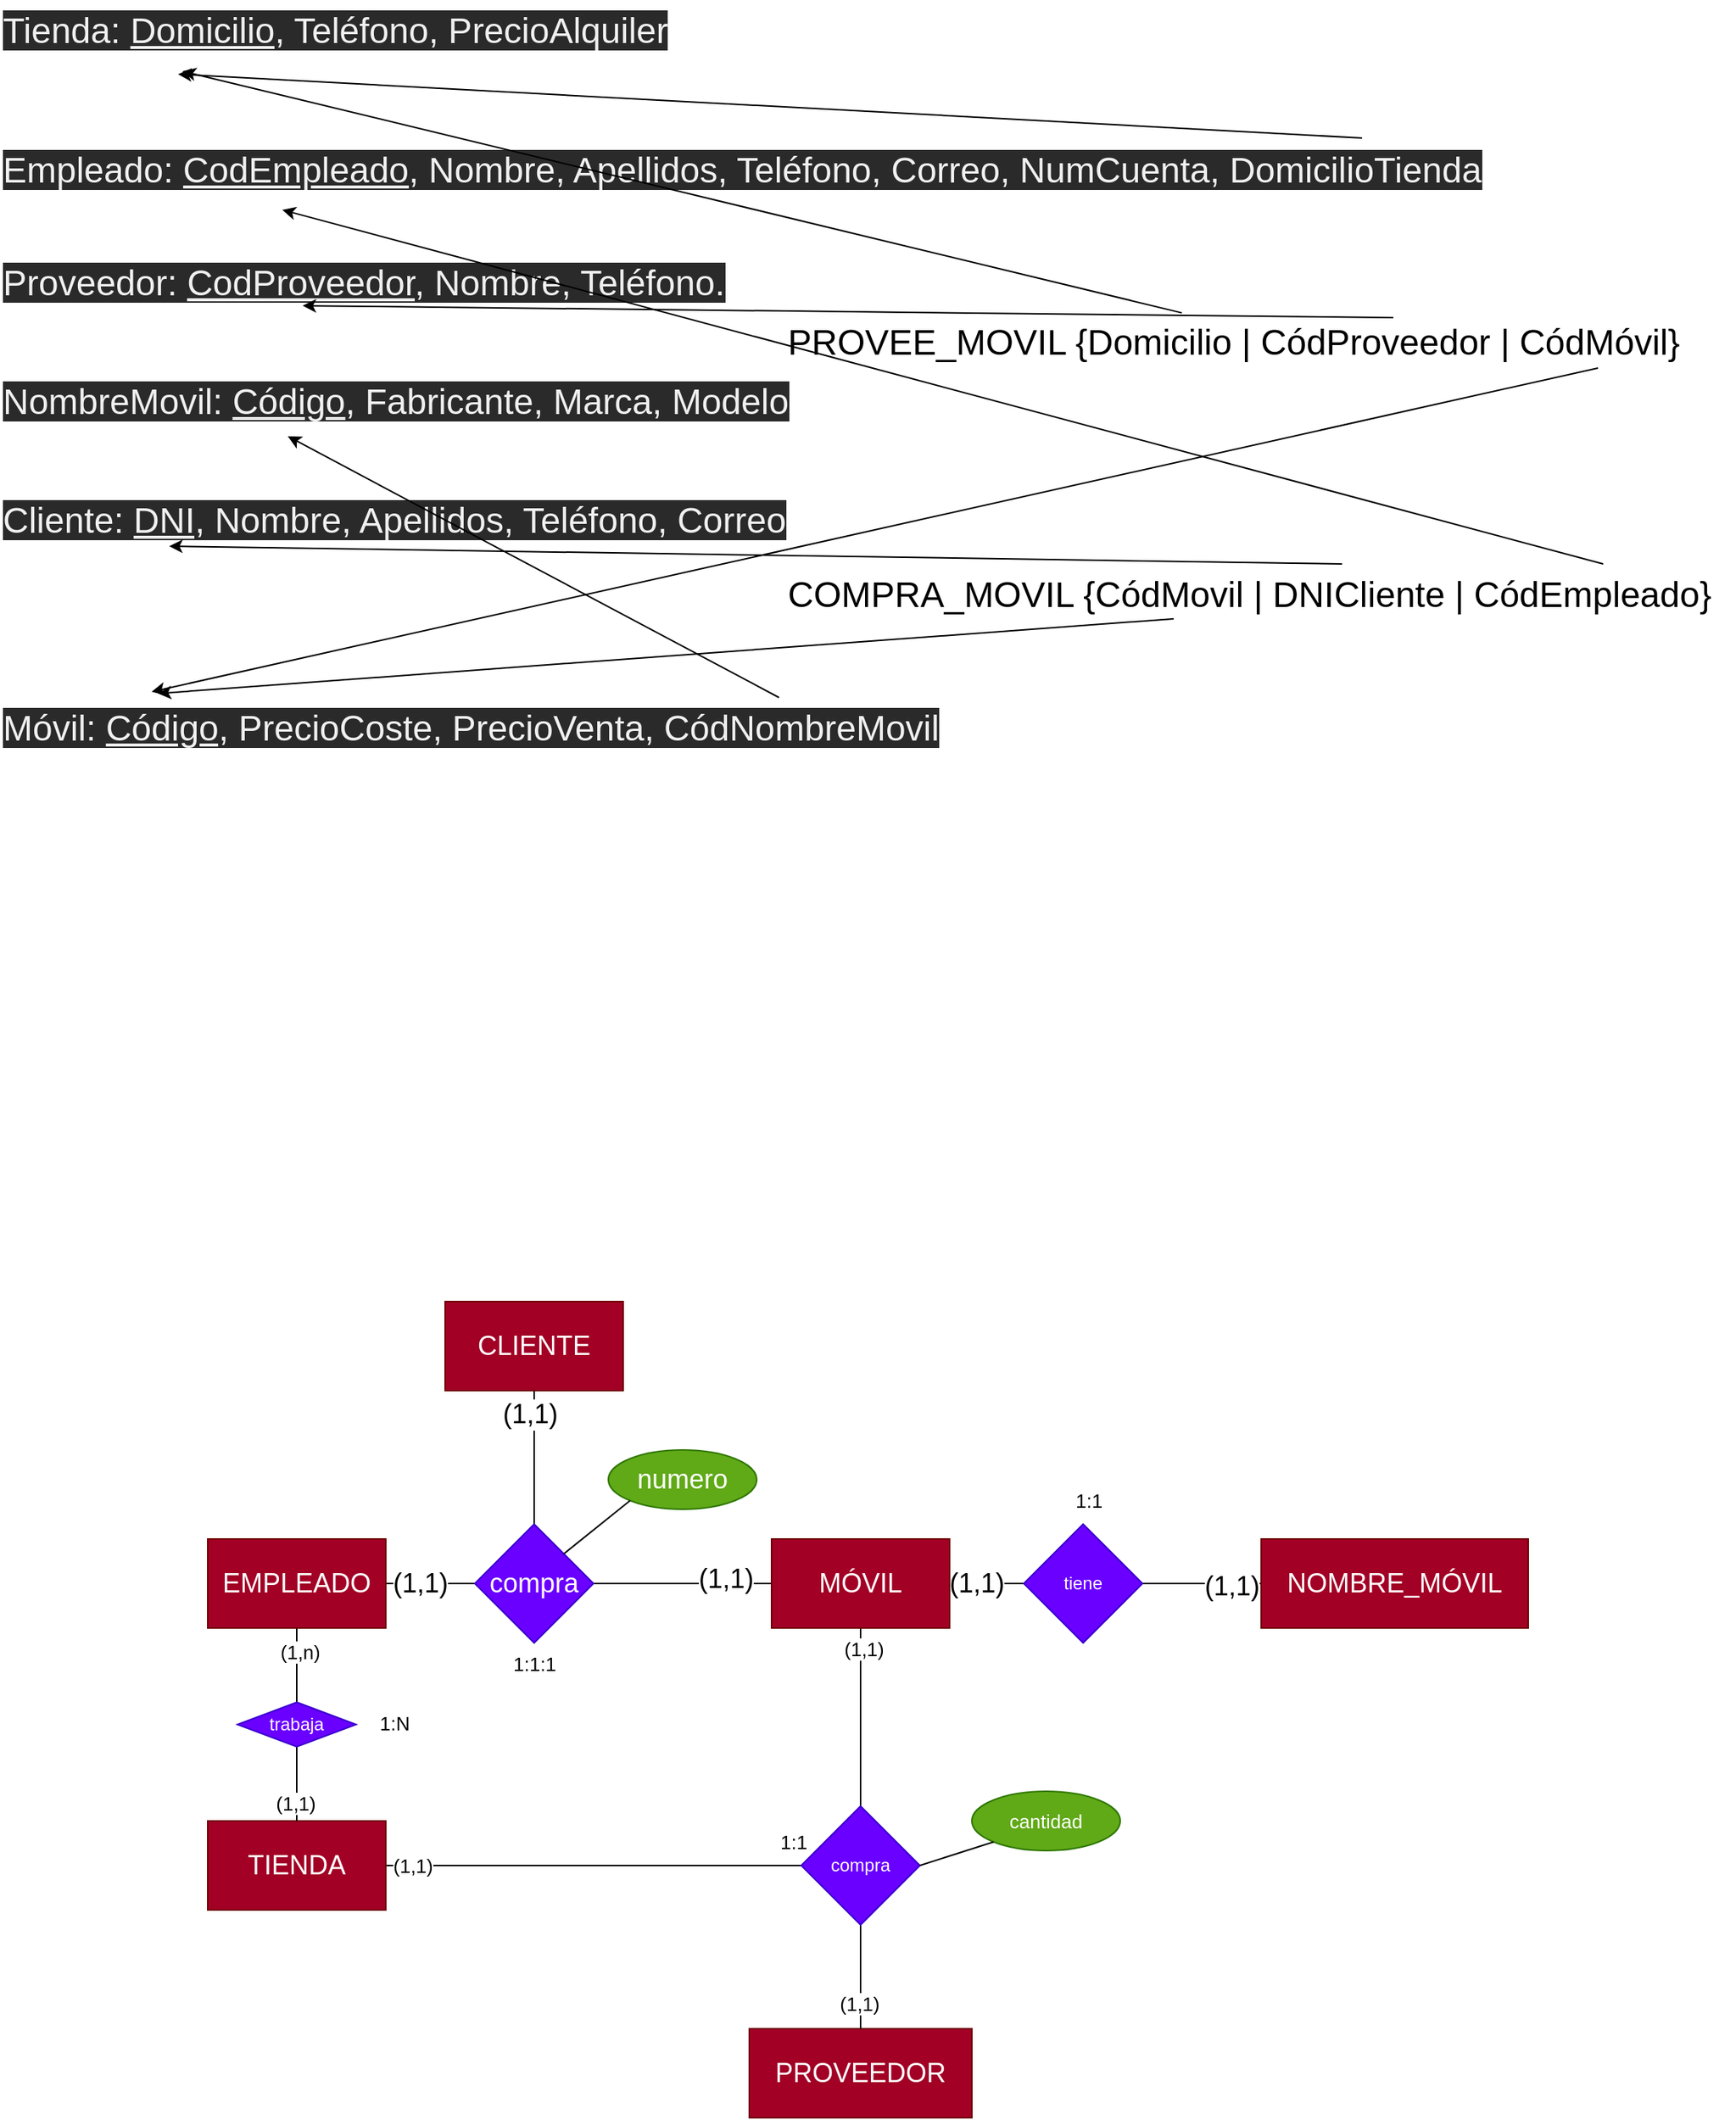 <mxfile version="20.5.1" type="github">
  <diagram id="R2lEEEUBdFMjLlhIrx00" name="Page-1">
    <mxGraphModel dx="1736" dy="1747" grid="1" gridSize="10" guides="1" tooltips="1" connect="1" arrows="0" fold="1" page="1" pageScale="1" pageWidth="1169" pageHeight="827" math="0" shadow="0" extFonts="Permanent Marker^https://fonts.googleapis.com/css?family=Permanent+Marker">
      <root>
        <mxCell id="0" />
        <mxCell id="1" parent="0" />
        <mxCell id="H4ovYLmENnHMqPd44oOz-23" value="" style="edgeStyle=none;rounded=0;orthogonalLoop=1;jettySize=auto;html=1;fontSize=18;endArrow=none;endFill=0;" parent="1" source="H4ovYLmENnHMqPd44oOz-1" target="H4ovYLmENnHMqPd44oOz-20" edge="1">
          <mxGeometry relative="1" as="geometry" />
        </mxCell>
        <mxCell id="H4ovYLmENnHMqPd44oOz-28" value="(1,1)" style="edgeLabel;html=1;align=center;verticalAlign=middle;resizable=0;points=[];fontSize=18;" parent="H4ovYLmENnHMqPd44oOz-23" connectable="0" vertex="1">
          <mxGeometry x="-0.256" relative="1" as="geometry">
            <mxPoint as="offset" />
          </mxGeometry>
        </mxCell>
        <mxCell id="H4ovYLmENnHMqPd44oOz-38" value="" style="edgeStyle=none;rounded=0;orthogonalLoop=1;jettySize=auto;html=1;fontSize=13;endArrow=none;endFill=0;" parent="1" source="H4ovYLmENnHMqPd44oOz-1" target="H4ovYLmENnHMqPd44oOz-37" edge="1">
          <mxGeometry relative="1" as="geometry" />
        </mxCell>
        <mxCell id="H4ovYLmENnHMqPd44oOz-40" value="(1,n)" style="edgeLabel;html=1;align=center;verticalAlign=middle;resizable=0;points=[];fontSize=13;" parent="H4ovYLmENnHMqPd44oOz-38" connectable="0" vertex="1">
          <mxGeometry x="-0.36" y="2" relative="1" as="geometry">
            <mxPoint as="offset" />
          </mxGeometry>
        </mxCell>
        <mxCell id="H4ovYLmENnHMqPd44oOz-1" value="&lt;font style=&quot;font-size: 18px;&quot;&gt;EMPLEADO&lt;/font&gt;" style="whiteSpace=wrap;html=1;align=center;fillColor=#a20025;fontColor=#ffffff;strokeColor=#6F0000;" parent="1" vertex="1">
          <mxGeometry x="140" y="437" width="120" height="60" as="geometry" />
        </mxCell>
        <mxCell id="H4ovYLmENnHMqPd44oOz-21" value="" style="edgeStyle=none;rounded=0;orthogonalLoop=1;jettySize=auto;html=1;fontSize=18;endArrow=none;endFill=0;" parent="1" source="H4ovYLmENnHMqPd44oOz-4" target="H4ovYLmENnHMqPd44oOz-20" edge="1">
          <mxGeometry relative="1" as="geometry" />
        </mxCell>
        <mxCell id="H4ovYLmENnHMqPd44oOz-29" value="(1,1)" style="edgeLabel;html=1;align=center;verticalAlign=middle;resizable=0;points=[];fontSize=18;" parent="H4ovYLmENnHMqPd44oOz-21" connectable="0" vertex="1">
          <mxGeometry x="-0.644" y="-3" relative="1" as="geometry">
            <mxPoint as="offset" />
          </mxGeometry>
        </mxCell>
        <mxCell id="H4ovYLmENnHMqPd44oOz-4" value="&lt;font style=&quot;font-size: 18px;&quot;&gt;CLIENTE&lt;/font&gt;" style="whiteSpace=wrap;html=1;fillColor=#a20025;fontColor=#ffffff;strokeColor=#6F0000;" parent="1" vertex="1">
          <mxGeometry x="300" y="277" width="120" height="60" as="geometry" />
        </mxCell>
        <mxCell id="H4ovYLmENnHMqPd44oOz-22" value="" style="edgeStyle=none;rounded=0;orthogonalLoop=1;jettySize=auto;html=1;fontSize=18;endArrow=none;endFill=0;" parent="1" source="H4ovYLmENnHMqPd44oOz-11" target="H4ovYLmENnHMqPd44oOz-20" edge="1">
          <mxGeometry relative="1" as="geometry" />
        </mxCell>
        <mxCell id="H4ovYLmENnHMqPd44oOz-27" value="(1,1)" style="edgeLabel;html=1;align=center;verticalAlign=middle;resizable=0;points=[];fontSize=18;" parent="H4ovYLmENnHMqPd44oOz-22" connectable="0" vertex="1">
          <mxGeometry x="-0.485" y="-3" relative="1" as="geometry">
            <mxPoint as="offset" />
          </mxGeometry>
        </mxCell>
        <mxCell id="H4ovYLmENnHMqPd44oOz-32" value="" style="edgeStyle=none;rounded=0;orthogonalLoop=1;jettySize=auto;html=1;fontSize=18;endArrow=none;endFill=0;" parent="1" source="H4ovYLmENnHMqPd44oOz-11" target="H4ovYLmENnHMqPd44oOz-31" edge="1">
          <mxGeometry relative="1" as="geometry" />
        </mxCell>
        <mxCell id="H4ovYLmENnHMqPd44oOz-35" value="(1,1)" style="edgeLabel;html=1;align=center;verticalAlign=middle;resizable=0;points=[];fontSize=18;" parent="H4ovYLmENnHMqPd44oOz-32" connectable="0" vertex="1">
          <mxGeometry x="-0.293" relative="1" as="geometry">
            <mxPoint as="offset" />
          </mxGeometry>
        </mxCell>
        <mxCell id="H4ovYLmENnHMqPd44oOz-43" value="" style="edgeStyle=none;rounded=0;orthogonalLoop=1;jettySize=auto;html=1;fontSize=13;endArrow=none;endFill=0;" parent="1" source="H4ovYLmENnHMqPd44oOz-11" target="H4ovYLmENnHMqPd44oOz-42" edge="1">
          <mxGeometry relative="1" as="geometry" />
        </mxCell>
        <mxCell id="H4ovYLmENnHMqPd44oOz-50" value="(1,1)" style="edgeLabel;html=1;align=center;verticalAlign=middle;resizable=0;points=[];fontSize=13;" parent="H4ovYLmENnHMqPd44oOz-43" connectable="0" vertex="1">
          <mxGeometry x="-0.767" y="2" relative="1" as="geometry">
            <mxPoint as="offset" />
          </mxGeometry>
        </mxCell>
        <mxCell id="H4ovYLmENnHMqPd44oOz-11" value="&lt;font style=&quot;font-size: 18px;&quot;&gt;MÓVIL&lt;/font&gt;" style="whiteSpace=wrap;html=1;fillColor=#a20025;fontColor=#ffffff;strokeColor=#6F0000;" parent="1" vertex="1">
          <mxGeometry x="520" y="437" width="120" height="60" as="geometry" />
        </mxCell>
        <mxCell id="H4ovYLmENnHMqPd44oOz-33" value="" style="edgeStyle=none;rounded=0;orthogonalLoop=1;jettySize=auto;html=1;fontSize=18;endArrow=none;endFill=0;" parent="1" source="H4ovYLmENnHMqPd44oOz-17" target="H4ovYLmENnHMqPd44oOz-31" edge="1">
          <mxGeometry relative="1" as="geometry" />
        </mxCell>
        <mxCell id="H4ovYLmENnHMqPd44oOz-34" value="(1,1)" style="edgeLabel;html=1;align=center;verticalAlign=middle;resizable=0;points=[];fontSize=18;" parent="H4ovYLmENnHMqPd44oOz-33" connectable="0" vertex="1">
          <mxGeometry x="-0.483" y="2" relative="1" as="geometry">
            <mxPoint as="offset" />
          </mxGeometry>
        </mxCell>
        <mxCell id="H4ovYLmENnHMqPd44oOz-17" value="&lt;font style=&quot;font-size: 18px;&quot;&gt;NOMBRE_MÓVIL&lt;/font&gt;" style="whiteSpace=wrap;html=1;fillColor=#a20025;fontColor=#ffffff;strokeColor=#6F0000;" parent="1" vertex="1">
          <mxGeometry x="850" y="437" width="180" height="60" as="geometry" />
        </mxCell>
        <mxCell id="H4ovYLmENnHMqPd44oOz-46" value="" style="edgeStyle=none;rounded=0;orthogonalLoop=1;jettySize=auto;html=1;fontSize=13;endArrow=none;endFill=0;entryX=0;entryY=0.5;entryDx=0;entryDy=0;" parent="1" source="H4ovYLmENnHMqPd44oOz-18" target="H4ovYLmENnHMqPd44oOz-42" edge="1">
          <mxGeometry relative="1" as="geometry">
            <mxPoint x="340" y="657" as="targetPoint" />
          </mxGeometry>
        </mxCell>
        <mxCell id="H4ovYLmENnHMqPd44oOz-49" value="(1,1)" style="edgeLabel;html=1;align=center;verticalAlign=middle;resizable=0;points=[];fontSize=13;" parent="H4ovYLmENnHMqPd44oOz-46" connectable="0" vertex="1">
          <mxGeometry x="-0.874" relative="1" as="geometry">
            <mxPoint as="offset" />
          </mxGeometry>
        </mxCell>
        <mxCell id="H4ovYLmENnHMqPd44oOz-18" value="&lt;font style=&quot;font-size: 18px;&quot;&gt;TIENDA&lt;br&gt;&lt;/font&gt;" style="whiteSpace=wrap;html=1;fillColor=#a20025;fontColor=#ffffff;strokeColor=#6F0000;" parent="1" vertex="1">
          <mxGeometry x="140" y="627" width="120" height="60" as="geometry" />
        </mxCell>
        <mxCell id="H4ovYLmENnHMqPd44oOz-19" value="&lt;font style=&quot;font-size: 18px;&quot;&gt;PROVEEDOR&lt;br&gt;&lt;/font&gt;" style="whiteSpace=wrap;html=1;fillColor=#a20025;fontColor=#ffffff;strokeColor=#6F0000;" parent="1" vertex="1">
          <mxGeometry x="505" y="767" width="150" height="60" as="geometry" />
        </mxCell>
        <mxCell id="H4ovYLmENnHMqPd44oOz-20" value="compra" style="rhombus;whiteSpace=wrap;html=1;fontSize=18;fillColor=#6a00ff;fontColor=#ffffff;strokeColor=#3700CC;" parent="1" vertex="1">
          <mxGeometry x="320" y="427" width="80" height="80" as="geometry" />
        </mxCell>
        <mxCell id="H4ovYLmENnHMqPd44oOz-24" value="numero" style="ellipse;whiteSpace=wrap;html=1;align=center;fontSize=18;fillColor=#60a917;fontColor=#ffffff;strokeColor=#2D7600;" parent="1" vertex="1">
          <mxGeometry x="410" y="377" width="100" height="40" as="geometry" />
        </mxCell>
        <mxCell id="H4ovYLmENnHMqPd44oOz-26" value="" style="endArrow=none;html=1;rounded=0;fontSize=18;exitX=1;exitY=0;exitDx=0;exitDy=0;entryX=0;entryY=1;entryDx=0;entryDy=0;" parent="1" source="H4ovYLmENnHMqPd44oOz-20" target="H4ovYLmENnHMqPd44oOz-24" edge="1">
          <mxGeometry relative="1" as="geometry">
            <mxPoint x="370" y="517" as="sourcePoint" />
            <mxPoint x="530" y="517" as="targetPoint" />
          </mxGeometry>
        </mxCell>
        <mxCell id="H4ovYLmENnHMqPd44oOz-30" value="1:1:1" style="text;strokeColor=none;fillColor=none;spacingLeft=4;spacingRight=4;overflow=hidden;rotatable=0;points=[[0,0.5],[1,0.5]];portConstraint=eastwest;fontSize=13;" parent="1" vertex="1">
          <mxGeometry x="340" y="507" width="40" height="30" as="geometry" />
        </mxCell>
        <mxCell id="H4ovYLmENnHMqPd44oOz-31" value="tiene" style="rhombus;whiteSpace=wrap;html=1;fillColor=#6a00ff;fontColor=#ffffff;strokeColor=#3700CC;" parent="1" vertex="1">
          <mxGeometry x="690" y="427" width="80" height="80" as="geometry" />
        </mxCell>
        <mxCell id="H4ovYLmENnHMqPd44oOz-36" value="1:1" style="text;strokeColor=none;fillColor=none;spacingLeft=4;spacingRight=4;overflow=hidden;rotatable=0;points=[[0,0.5],[1,0.5]];portConstraint=eastwest;fontSize=13;" parent="1" vertex="1">
          <mxGeometry x="719" y="397" width="40" height="30" as="geometry" />
        </mxCell>
        <mxCell id="H4ovYLmENnHMqPd44oOz-39" value="" style="edgeStyle=none;rounded=0;orthogonalLoop=1;jettySize=auto;html=1;fontSize=13;endArrow=none;endFill=0;" parent="1" source="H4ovYLmENnHMqPd44oOz-37" target="H4ovYLmENnHMqPd44oOz-18" edge="1">
          <mxGeometry relative="1" as="geometry" />
        </mxCell>
        <mxCell id="H4ovYLmENnHMqPd44oOz-41" value="(1,1)" style="edgeLabel;html=1;align=center;verticalAlign=middle;resizable=0;points=[];fontSize=13;" parent="H4ovYLmENnHMqPd44oOz-39" connectable="0" vertex="1">
          <mxGeometry x="0.493" y="-1" relative="1" as="geometry">
            <mxPoint as="offset" />
          </mxGeometry>
        </mxCell>
        <mxCell id="H4ovYLmENnHMqPd44oOz-37" value="trabaja" style="rhombus;whiteSpace=wrap;html=1;fillColor=#6a00ff;fontColor=#ffffff;strokeColor=#3700CC;" parent="1" vertex="1">
          <mxGeometry x="160" y="547" width="80" height="30" as="geometry" />
        </mxCell>
        <mxCell id="H4ovYLmENnHMqPd44oOz-44" value="" style="edgeStyle=none;rounded=0;orthogonalLoop=1;jettySize=auto;html=1;fontSize=13;endArrow=none;endFill=0;" parent="1" source="H4ovYLmENnHMqPd44oOz-42" target="H4ovYLmENnHMqPd44oOz-19" edge="1">
          <mxGeometry relative="1" as="geometry" />
        </mxCell>
        <mxCell id="H4ovYLmENnHMqPd44oOz-51" value="(1,1)" style="edgeLabel;html=1;align=center;verticalAlign=middle;resizable=0;points=[];fontSize=13;" parent="H4ovYLmENnHMqPd44oOz-44" connectable="0" vertex="1">
          <mxGeometry x="0.505" y="-1" relative="1" as="geometry">
            <mxPoint as="offset" />
          </mxGeometry>
        </mxCell>
        <mxCell id="H4ovYLmENnHMqPd44oOz-42" value="compra" style="rhombus;whiteSpace=wrap;html=1;fillColor=#6a00ff;fontColor=#ffffff;strokeColor=#3700CC;" parent="1" vertex="1">
          <mxGeometry x="540" y="617" width="80" height="80" as="geometry" />
        </mxCell>
        <mxCell id="H4ovYLmENnHMqPd44oOz-47" value="cantidad" style="ellipse;whiteSpace=wrap;html=1;align=center;fontSize=13;fillColor=#60a917;fontColor=#ffffff;strokeColor=#2D7600;" parent="1" vertex="1">
          <mxGeometry x="655" y="607" width="100" height="40" as="geometry" />
        </mxCell>
        <mxCell id="H4ovYLmENnHMqPd44oOz-48" value="" style="endArrow=none;html=1;rounded=0;fontSize=13;entryX=0;entryY=1;entryDx=0;entryDy=0;exitX=1;exitY=0.5;exitDx=0;exitDy=0;" parent="1" source="H4ovYLmENnHMqPd44oOz-42" target="H4ovYLmENnHMqPd44oOz-47" edge="1">
          <mxGeometry relative="1" as="geometry">
            <mxPoint x="280" y="677" as="sourcePoint" />
            <mxPoint x="440" y="677" as="targetPoint" />
          </mxGeometry>
        </mxCell>
        <mxCell id="nHZMRzlQvYpWQ6ptfXkq-1" value="1:1" style="text;strokeColor=none;fillColor=none;spacingLeft=4;spacingRight=4;overflow=hidden;rotatable=0;points=[[0,0.5],[1,0.5]];portConstraint=eastwest;fontSize=13;" parent="1" vertex="1">
          <mxGeometry x="520" y="627" width="40" height="30" as="geometry" />
        </mxCell>
        <mxCell id="nHZMRzlQvYpWQ6ptfXkq-2" value="1:N" style="text;strokeColor=none;fillColor=none;spacingLeft=4;spacingRight=4;overflow=hidden;rotatable=0;points=[[0,0.5],[1,0.5]];portConstraint=eastwest;fontSize=13;" parent="1" vertex="1">
          <mxGeometry x="250" y="547" width="40" height="30" as="geometry" />
        </mxCell>
        <mxCell id="okRw6rHbWr5UuUVafP1f-2" value="&lt;span style=&quot;color: rgb(240, 240, 240); font-family: Helvetica; font-size: 24px; font-style: normal; font-variant-ligatures: normal; font-variant-caps: normal; font-weight: 400; letter-spacing: normal; orphans: 2; text-align: left; text-indent: 0px; text-transform: none; widows: 2; word-spacing: 0px; -webkit-text-stroke-width: 0px; background-color: rgb(42, 42, 42); text-decoration-thickness: initial; text-decoration-style: initial; text-decoration-color: initial; float: none; display: inline !important;&quot;&gt;Empleado:&lt;span&gt;&amp;nbsp;&lt;/span&gt;&lt;/span&gt;&lt;u style=&quot;color: rgb(240, 240, 240); font-family: Helvetica; font-size: 24px; font-style: normal; font-variant-ligatures: normal; font-variant-caps: normal; font-weight: 400; letter-spacing: normal; orphans: 2; text-align: left; text-indent: 0px; text-transform: none; widows: 2; word-spacing: 0px; -webkit-text-stroke-width: 0px; background-color: rgb(42, 42, 42);&quot;&gt;CodEmpleado&lt;/u&gt;&lt;span style=&quot;color: rgb(240, 240, 240); font-family: Helvetica; font-size: 24px; font-style: normal; font-variant-ligatures: normal; font-variant-caps: normal; font-weight: 400; letter-spacing: normal; orphans: 2; text-align: left; text-indent: 0px; text-transform: none; widows: 2; word-spacing: 0px; -webkit-text-stroke-width: 0px; background-color: rgb(42, 42, 42); text-decoration-thickness: initial; text-decoration-style: initial; text-decoration-color: initial; float: none; display: inline !important;&quot;&gt;, Nombre, Apellidos, Teléfono, Correo, NumCuenta, DomicilioTienda&lt;/span&gt;" style="text;html=1;strokeColor=none;fillColor=none;align=left;verticalAlign=middle;whiteSpace=wrap;rounded=0;fontSize=24;" vertex="1" parent="1">
          <mxGeometry y="-510" width="1160" height="50" as="geometry" />
        </mxCell>
        <mxCell id="okRw6rHbWr5UuUVafP1f-8" value="&lt;span style=&quot;color: rgb(240, 240, 240); font-family: Helvetica; font-size: 24px; font-style: normal; font-variant-ligatures: normal; font-variant-caps: normal; font-weight: 400; letter-spacing: normal; orphans: 2; text-align: left; text-indent: 0px; text-transform: none; widows: 2; word-spacing: 0px; -webkit-text-stroke-width: 0px; background-color: rgb(42, 42, 42); text-decoration-thickness: initial; text-decoration-style: initial; text-decoration-color: initial; float: none; display: inline !important;&quot;&gt;Cliente:&lt;span&gt;&amp;nbsp;&lt;/span&gt;&lt;/span&gt;&lt;u style=&quot;color: rgb(240, 240, 240); font-family: Helvetica; font-size: 24px; font-style: normal; font-variant-ligatures: normal; font-variant-caps: normal; font-weight: 400; letter-spacing: normal; orphans: 2; text-align: left; text-indent: 0px; text-transform: none; widows: 2; word-spacing: 0px; -webkit-text-stroke-width: 0px; background-color: rgb(42, 42, 42);&quot;&gt;DNI&lt;/u&gt;&lt;span style=&quot;color: rgb(240, 240, 240); font-family: Helvetica; font-size: 24px; font-style: normal; font-variant-ligatures: normal; font-variant-caps: normal; font-weight: 400; letter-spacing: normal; orphans: 2; text-align: left; text-indent: 0px; text-transform: none; widows: 2; word-spacing: 0px; -webkit-text-stroke-width: 0px; background-color: rgb(42, 42, 42); text-decoration-thickness: initial; text-decoration-style: initial; text-decoration-color: initial; float: none; display: inline !important;&quot;&gt;, Nombre, Apellidos, Teléfono, Correo&lt;/span&gt;" style="text;whiteSpace=wrap;html=1;fontSize=24;" vertex="1" parent="1">
          <mxGeometry y="-270" width="560" height="80" as="geometry" />
        </mxCell>
        <mxCell id="okRw6rHbWr5UuUVafP1f-9" value="&lt;span style=&quot;color: rgb(240, 240, 240); font-family: Helvetica; font-size: 24px; font-style: normal; font-variant-ligatures: normal; font-variant-caps: normal; font-weight: 400; letter-spacing: normal; orphans: 2; text-align: left; text-indent: 0px; text-transform: none; widows: 2; word-spacing: 0px; -webkit-text-stroke-width: 0px; background-color: rgb(42, 42, 42); text-decoration-thickness: initial; text-decoration-style: initial; text-decoration-color: initial; float: none; display: inline !important;&quot;&gt;Móvil:&lt;span&gt;&amp;nbsp;&lt;/span&gt;&lt;/span&gt;&lt;u style=&quot;color: rgb(240, 240, 240); font-family: Helvetica; font-size: 24px; font-style: normal; font-variant-ligatures: normal; font-variant-caps: normal; font-weight: 400; letter-spacing: normal; orphans: 2; text-align: left; text-indent: 0px; text-transform: none; widows: 2; word-spacing: 0px; -webkit-text-stroke-width: 0px; background-color: rgb(42, 42, 42);&quot;&gt;Código&lt;/u&gt;&lt;span style=&quot;color: rgb(240, 240, 240); font-family: Helvetica; font-size: 24px; font-style: normal; font-variant-ligatures: normal; font-variant-caps: normal; font-weight: 400; letter-spacing: normal; orphans: 2; text-align: left; text-indent: 0px; text-transform: none; widows: 2; word-spacing: 0px; -webkit-text-stroke-width: 0px; background-color: rgb(42, 42, 42); text-decoration-thickness: initial; text-decoration-style: initial; text-decoration-color: initial; float: none; display: inline !important;&quot;&gt;, PrecioCoste, PrecioVenta, CódNombreMovil&lt;/span&gt;" style="text;whiteSpace=wrap;html=1;fontSize=24;" vertex="1" parent="1">
          <mxGeometry y="-130" width="700" height="50" as="geometry" />
        </mxCell>
        <mxCell id="okRw6rHbWr5UuUVafP1f-10" value="&lt;span style=&quot;color: rgb(240, 240, 240); font-family: Helvetica; font-size: 24px; font-style: normal; font-variant-ligatures: normal; font-variant-caps: normal; font-weight: 400; letter-spacing: normal; orphans: 2; text-align: left; text-indent: 0px; text-transform: none; widows: 2; word-spacing: 0px; -webkit-text-stroke-width: 0px; background-color: rgb(42, 42, 42); text-decoration-thickness: initial; text-decoration-style: initial; text-decoration-color: initial; float: none; display: inline !important;&quot;&gt;NombreMovil:&lt;span&gt;&amp;nbsp;&lt;/span&gt;&lt;/span&gt;&lt;u style=&quot;color: rgb(240, 240, 240); font-family: Helvetica; font-size: 24px; font-style: normal; font-variant-ligatures: normal; font-variant-caps: normal; font-weight: 400; letter-spacing: normal; orphans: 2; text-align: left; text-indent: 0px; text-transform: none; widows: 2; word-spacing: 0px; -webkit-text-stroke-width: 0px; background-color: rgb(42, 42, 42);&quot;&gt;Código&lt;/u&gt;&lt;span style=&quot;color: rgb(240, 240, 240); font-family: Helvetica; font-size: 24px; font-style: normal; font-variant-ligatures: normal; font-variant-caps: normal; font-weight: 400; letter-spacing: normal; orphans: 2; text-align: left; text-indent: 0px; text-transform: none; widows: 2; word-spacing: 0px; -webkit-text-stroke-width: 0px; background-color: rgb(42, 42, 42); text-decoration-thickness: initial; text-decoration-style: initial; text-decoration-color: initial; float: none; display: inline !important;&quot;&gt;, Fabricante, Marca, Modelo&lt;/span&gt;" style="text;whiteSpace=wrap;html=1;fontSize=24;" vertex="1" parent="1">
          <mxGeometry y="-350" width="560" height="80" as="geometry" />
        </mxCell>
        <mxCell id="okRw6rHbWr5UuUVafP1f-11" value="&lt;span style=&quot;color: rgb(240, 240, 240); font-family: Helvetica; font-size: 24px; font-style: normal; font-variant-ligatures: normal; font-variant-caps: normal; font-weight: 400; letter-spacing: normal; orphans: 2; text-align: left; text-indent: 0px; text-transform: none; widows: 2; word-spacing: 0px; -webkit-text-stroke-width: 0px; background-color: rgb(42, 42, 42); text-decoration-thickness: initial; text-decoration-style: initial; text-decoration-color: initial; float: none; display: inline !important;&quot;&gt;Tienda:&lt;span&gt;&amp;nbsp;&lt;/span&gt;&lt;/span&gt;&lt;u style=&quot;color: rgb(240, 240, 240); font-family: Helvetica; font-size: 24px; font-style: normal; font-variant-ligatures: normal; font-variant-caps: normal; font-weight: 400; letter-spacing: normal; orphans: 2; text-align: left; text-indent: 0px; text-transform: none; widows: 2; word-spacing: 0px; -webkit-text-stroke-width: 0px; background-color: rgb(42, 42, 42);&quot;&gt;Domicilio&lt;/u&gt;&lt;span style=&quot;color: rgb(240, 240, 240); font-family: Helvetica; font-size: 24px; font-style: normal; font-variant-ligatures: normal; font-variant-caps: normal; font-weight: 400; letter-spacing: normal; orphans: 2; text-align: left; text-indent: 0px; text-transform: none; widows: 2; word-spacing: 0px; -webkit-text-stroke-width: 0px; background-color: rgb(42, 42, 42); text-decoration-thickness: initial; text-decoration-style: initial; text-decoration-color: initial; float: none; display: inline !important;&quot;&gt;, Teléfono, PrecioAlquiler&lt;/span&gt;" style="text;whiteSpace=wrap;html=1;fontSize=24;" vertex="1" parent="1">
          <mxGeometry y="-600" width="480" height="50" as="geometry" />
        </mxCell>
        <mxCell id="okRw6rHbWr5UuUVafP1f-12" value="&lt;span style=&quot;color: rgb(240, 240, 240); font-family: Helvetica; font-size: 24px; font-style: normal; font-variant-ligatures: normal; font-variant-caps: normal; font-weight: 400; letter-spacing: normal; orphans: 2; text-align: left; text-indent: 0px; text-transform: none; widows: 2; word-spacing: 0px; -webkit-text-stroke-width: 0px; background-color: rgb(42, 42, 42); text-decoration-thickness: initial; text-decoration-style: initial; text-decoration-color: initial; float: none; display: inline !important;&quot;&gt;Proveedor:&lt;span&gt;&amp;nbsp;&lt;/span&gt;&lt;/span&gt;&lt;u style=&quot;color: rgb(240, 240, 240); font-family: Helvetica; font-size: 24px; font-style: normal; font-variant-ligatures: normal; font-variant-caps: normal; font-weight: 400; letter-spacing: normal; orphans: 2; text-align: left; text-indent: 0px; text-transform: none; widows: 2; word-spacing: 0px; -webkit-text-stroke-width: 0px; background-color: rgb(42, 42, 42);&quot;&gt;CodProveedor&lt;/u&gt;&lt;span style=&quot;color: rgb(240, 240, 240); font-family: Helvetica; font-size: 24px; font-style: normal; font-variant-ligatures: normal; font-variant-caps: normal; font-weight: 400; letter-spacing: normal; orphans: 2; text-align: left; text-indent: 0px; text-transform: none; widows: 2; word-spacing: 0px; -webkit-text-stroke-width: 0px; background-color: rgb(42, 42, 42); text-decoration-thickness: initial; text-decoration-style: initial; text-decoration-color: initial; float: none; display: inline !important;&quot;&gt;, Nombre, Teléfono.&lt;/span&gt;" style="text;whiteSpace=wrap;html=1;fontSize=24;" vertex="1" parent="1">
          <mxGeometry y="-430" width="520" height="50" as="geometry" />
        </mxCell>
        <mxCell id="okRw6rHbWr5UuUVafP1f-13" value="" style="endArrow=classic;html=1;rounded=0;fontSize=24;endFill=1;entryX=0.25;entryY=1;entryDx=0;entryDy=0;" edge="1" parent="1" target="okRw6rHbWr5UuUVafP1f-11">
          <mxGeometry width="50" height="50" relative="1" as="geometry">
            <mxPoint x="918" y="-507" as="sourcePoint" />
            <mxPoint x="680" y="-690" as="targetPoint" />
          </mxGeometry>
        </mxCell>
        <mxCell id="okRw6rHbWr5UuUVafP1f-14" value="PROVEE_MOVIL {Domicilio | CódProveedor | CódMóvil}" style="text;whiteSpace=wrap;html=1;fontSize=24;" vertex="1" parent="1">
          <mxGeometry x="529" y="-390" width="640" height="80" as="geometry" />
        </mxCell>
        <mxCell id="okRw6rHbWr5UuUVafP1f-15" value="" style="endArrow=classic;html=1;rounded=0;fontSize=24;endFill=1;exitX=0.418;exitY=0.01;exitDx=0;exitDy=0;exitPerimeter=0;" edge="1" parent="1" source="okRw6rHbWr5UuUVafP1f-14">
          <mxGeometry width="50" height="50" relative="1" as="geometry">
            <mxPoint x="928" y="-497" as="sourcePoint" />
            <mxPoint x="123" y="-552" as="targetPoint" />
          </mxGeometry>
        </mxCell>
        <mxCell id="okRw6rHbWr5UuUVafP1f-16" value="" style="endArrow=classic;html=1;rounded=0;fontSize=24;endFill=1;" edge="1" parent="1">
          <mxGeometry width="50" height="50" relative="1" as="geometry">
            <mxPoint x="939" y="-386" as="sourcePoint" />
            <mxPoint x="204" y="-394" as="targetPoint" />
          </mxGeometry>
        </mxCell>
        <mxCell id="okRw6rHbWr5UuUVafP1f-17" value="" style="endArrow=classic;html=1;rounded=0;fontSize=24;endFill=1;entryX=0.146;entryY=-0.078;entryDx=0;entryDy=0;entryPerimeter=0;" edge="1" parent="1" target="okRw6rHbWr5UuUVafP1f-9">
          <mxGeometry width="50" height="50" relative="1" as="geometry">
            <mxPoint x="1077" y="-352" as="sourcePoint" />
            <mxPoint x="214" y="-384" as="targetPoint" />
          </mxGeometry>
        </mxCell>
        <mxCell id="okRw6rHbWr5UuUVafP1f-18" value="" style="endArrow=classic;html=1;rounded=0;fontSize=24;endFill=1;exitX=0.75;exitY=0;exitDx=0;exitDy=0;" edge="1" parent="1" source="okRw6rHbWr5UuUVafP1f-9">
          <mxGeometry width="50" height="50" relative="1" as="geometry">
            <mxPoint x="1087" y="-342" as="sourcePoint" />
            <mxPoint x="194" y="-306" as="targetPoint" />
          </mxGeometry>
        </mxCell>
        <mxCell id="okRw6rHbWr5UuUVafP1f-19" value="COMPRA_MOVIL {CódMovil | DNICliente | CódEmpleado}" style="text;whiteSpace=wrap;html=1;fontSize=24;" vertex="1" parent="1">
          <mxGeometry x="529" y="-220" width="640" height="80" as="geometry" />
        </mxCell>
        <mxCell id="okRw6rHbWr5UuUVafP1f-20" value="" style="endArrow=classic;html=1;rounded=0;fontSize=24;endFill=1;entryX=0.152;entryY=-0.054;entryDx=0;entryDy=0;entryPerimeter=0;" edge="1" parent="1" target="okRw6rHbWr5UuUVafP1f-9">
          <mxGeometry width="50" height="50" relative="1" as="geometry">
            <mxPoint x="791" y="-183" as="sourcePoint" />
            <mxPoint x="204" y="-296" as="targetPoint" />
          </mxGeometry>
        </mxCell>
        <mxCell id="okRw6rHbWr5UuUVafP1f-21" value="" style="endArrow=classic;html=1;rounded=0;fontSize=24;endFill=1;exitX=0.75;exitY=0;exitDx=0;exitDy=0;" edge="1" parent="1">
          <mxGeometry width="50" height="50" relative="1" as="geometry">
            <mxPoint x="904.5" y="-220" as="sourcePoint" />
            <mxPoint x="114" y="-232" as="targetPoint" />
          </mxGeometry>
        </mxCell>
        <mxCell id="okRw6rHbWr5UuUVafP1f-22" value="" style="endArrow=classic;html=1;rounded=0;fontSize=24;endFill=1;exitX=0.75;exitY=0;exitDx=0;exitDy=0;entryX=0.164;entryY=1.028;entryDx=0;entryDy=0;entryPerimeter=0;" edge="1" parent="1" target="okRw6rHbWr5UuUVafP1f-2">
          <mxGeometry width="50" height="50" relative="1" as="geometry">
            <mxPoint x="1080.5" y="-220" as="sourcePoint" />
            <mxPoint x="290" y="-232" as="targetPoint" />
          </mxGeometry>
        </mxCell>
      </root>
    </mxGraphModel>
  </diagram>
</mxfile>
